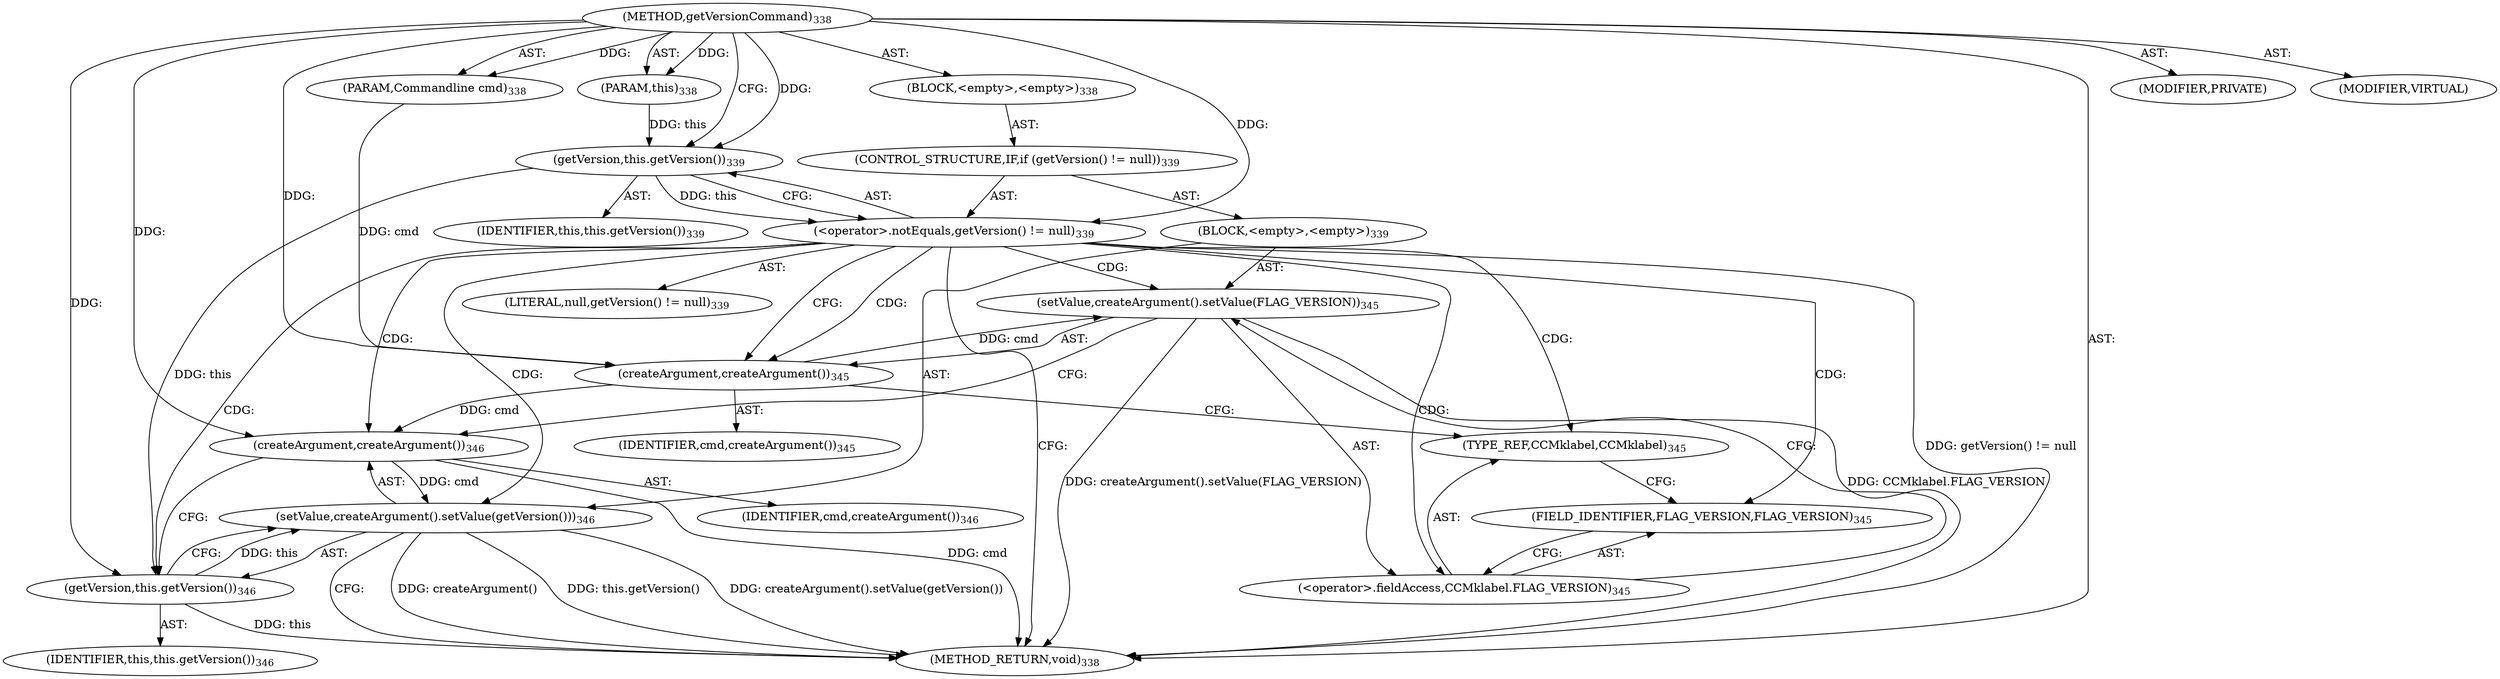 digraph "getVersionCommand" {  
"111669149712" [label = <(METHOD,getVersionCommand)<SUB>338</SUB>> ]
"115964116994" [label = <(PARAM,this)<SUB>338</SUB>> ]
"115964117020" [label = <(PARAM,Commandline cmd)<SUB>338</SUB>> ]
"25769803805" [label = <(BLOCK,&lt;empty&gt;,&lt;empty&gt;)<SUB>338</SUB>> ]
"47244640267" [label = <(CONTROL_STRUCTURE,IF,if (getVersion() != null))<SUB>339</SUB>> ]
"30064771151" [label = <(&lt;operator&gt;.notEquals,getVersion() != null)<SUB>339</SUB>> ]
"30064771152" [label = <(getVersion,this.getVersion())<SUB>339</SUB>> ]
"68719476754" [label = <(IDENTIFIER,this,this.getVersion())<SUB>339</SUB>> ]
"90194313225" [label = <(LITERAL,null,getVersion() != null)<SUB>339</SUB>> ]
"25769803806" [label = <(BLOCK,&lt;empty&gt;,&lt;empty&gt;)<SUB>339</SUB>> ]
"30064771153" [label = <(setValue,createArgument().setValue(FLAG_VERSION))<SUB>345</SUB>> ]
"30064771154" [label = <(createArgument,createArgument())<SUB>345</SUB>> ]
"68719476816" [label = <(IDENTIFIER,cmd,createArgument())<SUB>345</SUB>> ]
"30064771155" [label = <(&lt;operator&gt;.fieldAccess,CCMklabel.FLAG_VERSION)<SUB>345</SUB>> ]
"180388626435" [label = <(TYPE_REF,CCMklabel,CCMklabel)<SUB>345</SUB>> ]
"55834574865" [label = <(FIELD_IDENTIFIER,FLAG_VERSION,FLAG_VERSION)<SUB>345</SUB>> ]
"30064771156" [label = <(setValue,createArgument().setValue(getVersion()))<SUB>346</SUB>> ]
"30064771157" [label = <(createArgument,createArgument())<SUB>346</SUB>> ]
"68719476817" [label = <(IDENTIFIER,cmd,createArgument())<SUB>346</SUB>> ]
"30064771158" [label = <(getVersion,this.getVersion())<SUB>346</SUB>> ]
"68719476755" [label = <(IDENTIFIER,this,this.getVersion())<SUB>346</SUB>> ]
"133143986215" [label = <(MODIFIER,PRIVATE)> ]
"133143986216" [label = <(MODIFIER,VIRTUAL)> ]
"128849018896" [label = <(METHOD_RETURN,void)<SUB>338</SUB>> ]
  "111669149712" -> "115964116994"  [ label = "AST: "] 
  "111669149712" -> "115964117020"  [ label = "AST: "] 
  "111669149712" -> "25769803805"  [ label = "AST: "] 
  "111669149712" -> "133143986215"  [ label = "AST: "] 
  "111669149712" -> "133143986216"  [ label = "AST: "] 
  "111669149712" -> "128849018896"  [ label = "AST: "] 
  "25769803805" -> "47244640267"  [ label = "AST: "] 
  "47244640267" -> "30064771151"  [ label = "AST: "] 
  "47244640267" -> "25769803806"  [ label = "AST: "] 
  "30064771151" -> "30064771152"  [ label = "AST: "] 
  "30064771151" -> "90194313225"  [ label = "AST: "] 
  "30064771152" -> "68719476754"  [ label = "AST: "] 
  "25769803806" -> "30064771153"  [ label = "AST: "] 
  "25769803806" -> "30064771156"  [ label = "AST: "] 
  "30064771153" -> "30064771154"  [ label = "AST: "] 
  "30064771153" -> "30064771155"  [ label = "AST: "] 
  "30064771154" -> "68719476816"  [ label = "AST: "] 
  "30064771155" -> "180388626435"  [ label = "AST: "] 
  "30064771155" -> "55834574865"  [ label = "AST: "] 
  "30064771156" -> "30064771157"  [ label = "AST: "] 
  "30064771156" -> "30064771158"  [ label = "AST: "] 
  "30064771157" -> "68719476817"  [ label = "AST: "] 
  "30064771158" -> "68719476755"  [ label = "AST: "] 
  "30064771151" -> "128849018896"  [ label = "CFG: "] 
  "30064771151" -> "30064771154"  [ label = "CFG: "] 
  "30064771152" -> "30064771151"  [ label = "CFG: "] 
  "30064771153" -> "30064771157"  [ label = "CFG: "] 
  "30064771156" -> "128849018896"  [ label = "CFG: "] 
  "30064771154" -> "180388626435"  [ label = "CFG: "] 
  "30064771155" -> "30064771153"  [ label = "CFG: "] 
  "30064771157" -> "30064771158"  [ label = "CFG: "] 
  "30064771158" -> "30064771156"  [ label = "CFG: "] 
  "180388626435" -> "55834574865"  [ label = "CFG: "] 
  "55834574865" -> "30064771155"  [ label = "CFG: "] 
  "111669149712" -> "30064771152"  [ label = "CFG: "] 
  "30064771151" -> "128849018896"  [ label = "DDG: getVersion() != null"] 
  "30064771153" -> "128849018896"  [ label = "DDG: CCMklabel.FLAG_VERSION"] 
  "30064771153" -> "128849018896"  [ label = "DDG: createArgument().setValue(FLAG_VERSION)"] 
  "30064771157" -> "128849018896"  [ label = "DDG: cmd"] 
  "30064771156" -> "128849018896"  [ label = "DDG: createArgument()"] 
  "30064771158" -> "128849018896"  [ label = "DDG: this"] 
  "30064771156" -> "128849018896"  [ label = "DDG: this.getVersion()"] 
  "30064771156" -> "128849018896"  [ label = "DDG: createArgument().setValue(getVersion())"] 
  "111669149712" -> "115964116994"  [ label = "DDG: "] 
  "111669149712" -> "115964117020"  [ label = "DDG: "] 
  "30064771152" -> "30064771151"  [ label = "DDG: this"] 
  "111669149712" -> "30064771151"  [ label = "DDG: "] 
  "115964116994" -> "30064771152"  [ label = "DDG: this"] 
  "111669149712" -> "30064771152"  [ label = "DDG: "] 
  "30064771154" -> "30064771153"  [ label = "DDG: cmd"] 
  "30064771157" -> "30064771156"  [ label = "DDG: cmd"] 
  "30064771158" -> "30064771156"  [ label = "DDG: this"] 
  "115964117020" -> "30064771154"  [ label = "DDG: cmd"] 
  "111669149712" -> "30064771154"  [ label = "DDG: "] 
  "30064771154" -> "30064771157"  [ label = "DDG: cmd"] 
  "111669149712" -> "30064771157"  [ label = "DDG: "] 
  "30064771152" -> "30064771158"  [ label = "DDG: this"] 
  "111669149712" -> "30064771158"  [ label = "DDG: "] 
  "30064771151" -> "55834574865"  [ label = "CDG: "] 
  "30064771151" -> "30064771153"  [ label = "CDG: "] 
  "30064771151" -> "180388626435"  [ label = "CDG: "] 
  "30064771151" -> "30064771157"  [ label = "CDG: "] 
  "30064771151" -> "30064771156"  [ label = "CDG: "] 
  "30064771151" -> "30064771155"  [ label = "CDG: "] 
  "30064771151" -> "30064771154"  [ label = "CDG: "] 
  "30064771151" -> "30064771158"  [ label = "CDG: "] 
}
